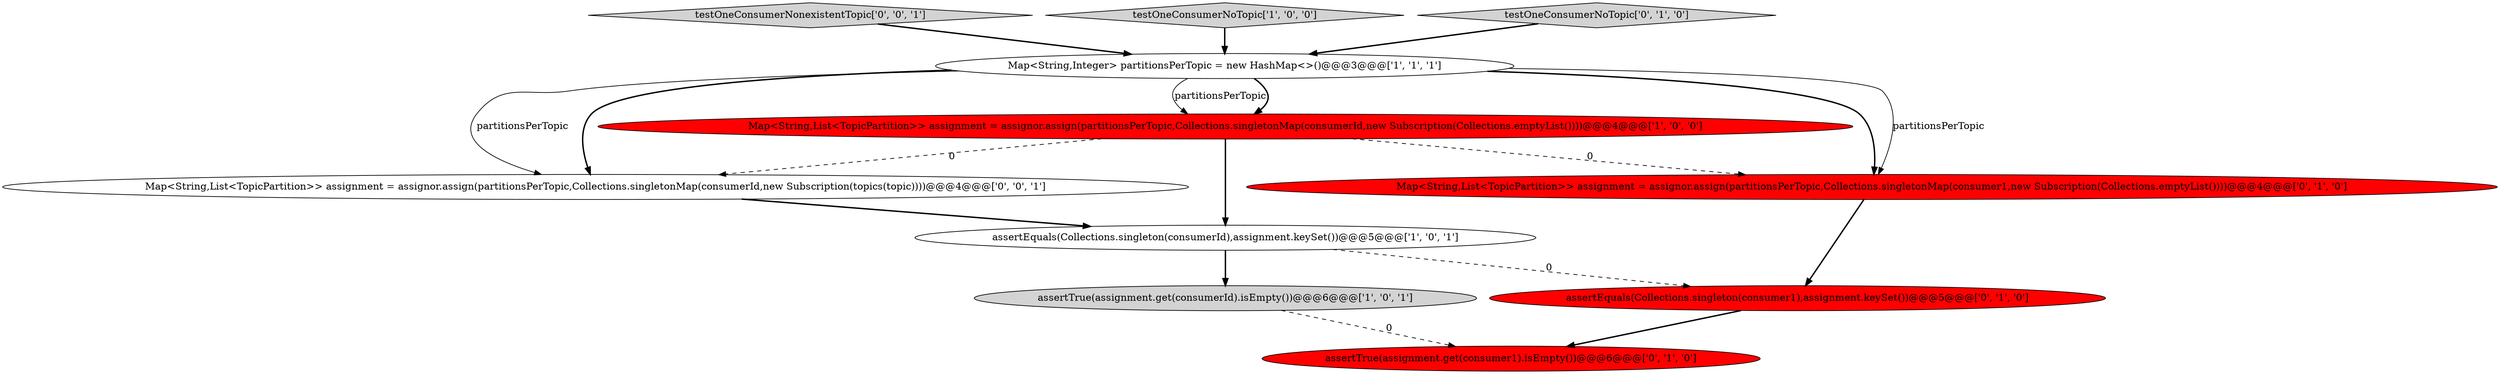 digraph {
5 [style = filled, label = "assertTrue(assignment.get(consumer1).isEmpty())@@@6@@@['0', '1', '0']", fillcolor = red, shape = ellipse image = "AAA1AAABBB2BBB"];
9 [style = filled, label = "testOneConsumerNonexistentTopic['0', '0', '1']", fillcolor = lightgray, shape = diamond image = "AAA0AAABBB3BBB"];
1 [style = filled, label = "Map<String,Integer> partitionsPerTopic = new HashMap<>()@@@3@@@['1', '1', '1']", fillcolor = white, shape = ellipse image = "AAA0AAABBB1BBB"];
10 [style = filled, label = "Map<String,List<TopicPartition>> assignment = assignor.assign(partitionsPerTopic,Collections.singletonMap(consumerId,new Subscription(topics(topic))))@@@4@@@['0', '0', '1']", fillcolor = white, shape = ellipse image = "AAA0AAABBB3BBB"];
6 [style = filled, label = "Map<String,List<TopicPartition>> assignment = assignor.assign(partitionsPerTopic,Collections.singletonMap(consumer1,new Subscription(Collections.emptyList())))@@@4@@@['0', '1', '0']", fillcolor = red, shape = ellipse image = "AAA1AAABBB2BBB"];
4 [style = filled, label = "testOneConsumerNoTopic['1', '0', '0']", fillcolor = lightgray, shape = diamond image = "AAA0AAABBB1BBB"];
3 [style = filled, label = "assertTrue(assignment.get(consumerId).isEmpty())@@@6@@@['1', '0', '1']", fillcolor = lightgray, shape = ellipse image = "AAA0AAABBB1BBB"];
2 [style = filled, label = "assertEquals(Collections.singleton(consumerId),assignment.keySet())@@@5@@@['1', '0', '1']", fillcolor = white, shape = ellipse image = "AAA0AAABBB1BBB"];
7 [style = filled, label = "testOneConsumerNoTopic['0', '1', '0']", fillcolor = lightgray, shape = diamond image = "AAA0AAABBB2BBB"];
0 [style = filled, label = "Map<String,List<TopicPartition>> assignment = assignor.assign(partitionsPerTopic,Collections.singletonMap(consumerId,new Subscription(Collections.emptyList())))@@@4@@@['1', '0', '0']", fillcolor = red, shape = ellipse image = "AAA1AAABBB1BBB"];
8 [style = filled, label = "assertEquals(Collections.singleton(consumer1),assignment.keySet())@@@5@@@['0', '1', '0']", fillcolor = red, shape = ellipse image = "AAA1AAABBB2BBB"];
6->8 [style = bold, label=""];
3->5 [style = dashed, label="0"];
1->10 [style = solid, label="partitionsPerTopic"];
1->6 [style = solid, label="partitionsPerTopic"];
10->2 [style = bold, label=""];
4->1 [style = bold, label=""];
1->0 [style = solid, label="partitionsPerTopic"];
1->6 [style = bold, label=""];
7->1 [style = bold, label=""];
1->0 [style = bold, label=""];
0->6 [style = dashed, label="0"];
8->5 [style = bold, label=""];
9->1 [style = bold, label=""];
1->10 [style = bold, label=""];
2->8 [style = dashed, label="0"];
0->10 [style = dashed, label="0"];
2->3 [style = bold, label=""];
0->2 [style = bold, label=""];
}
